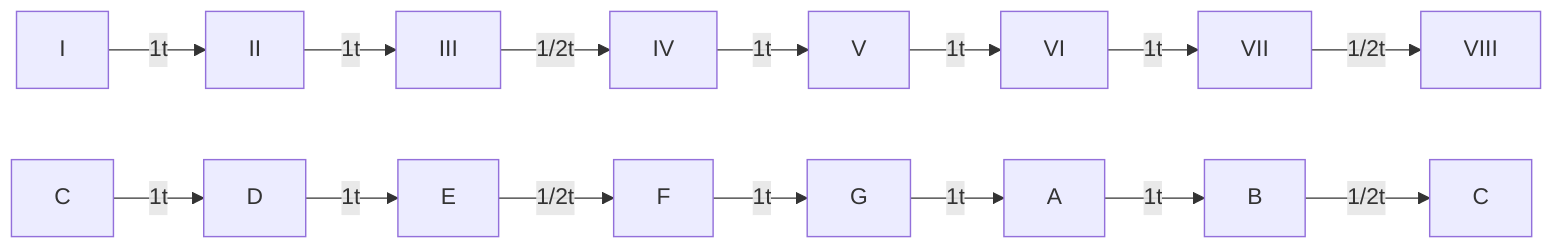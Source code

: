 graph LR
    I --> |1t| II
    II --> |1t| III
    III --> |1/2t| IV
    IV --> |1t| V
    V --> |1t| VI
    VI --> |1t| VII
    VII --> |1/2t| VIII

    C --> |1t| D
    D --> |1t| E
    E --> |1/2t| F
    F --> |1t| G
    G --> |1t| A
    A --> |1t| B
    B --> |1/2t| C_2[C]